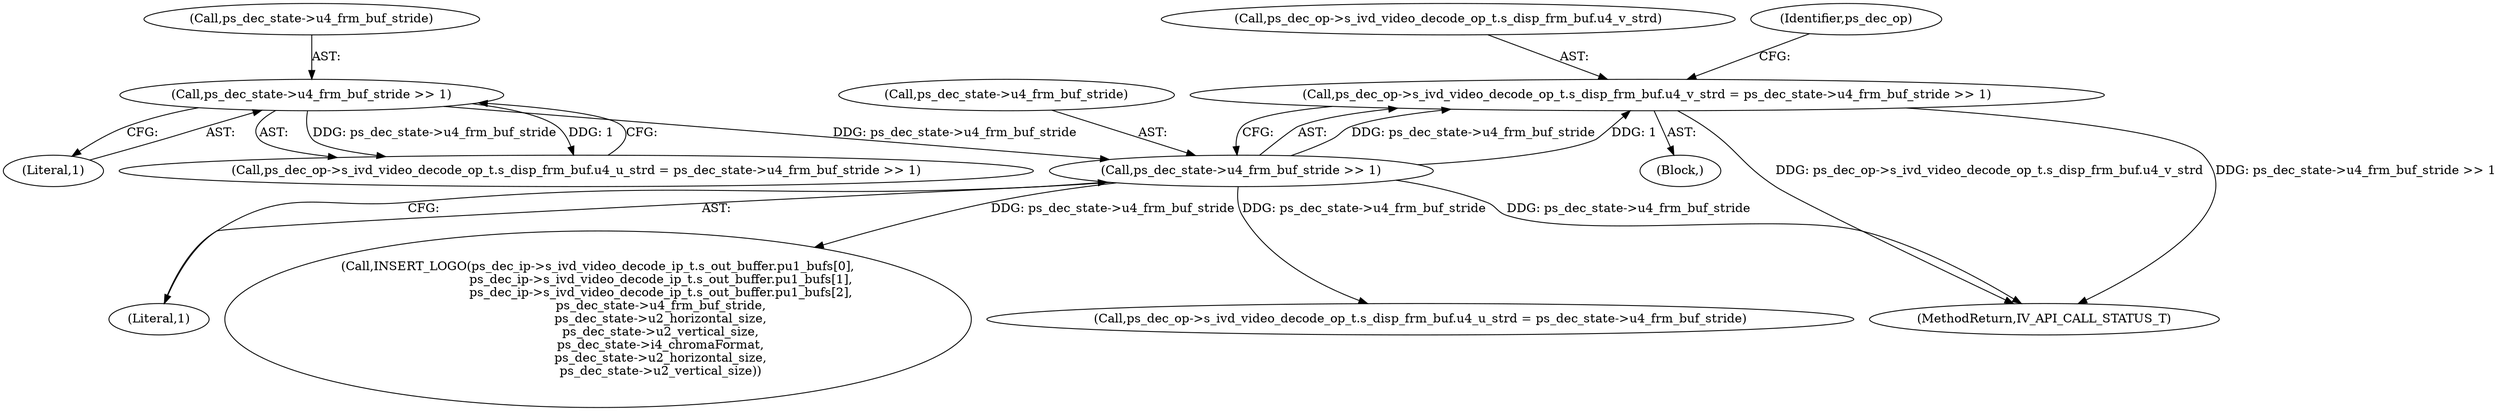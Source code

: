 digraph "0_Android_a86eb798d077b9b25c8f8c77e3c02c2f287c1ce7@pointer" {
"1000920" [label="(Call,ps_dec_op->s_ivd_video_decode_op_t.s_disp_frm_buf.u4_v_strd = ps_dec_state->u4_frm_buf_stride >> 1)"];
"1000928" [label="(Call,ps_dec_state->u4_frm_buf_stride >> 1)"];
"1000889" [label="(Call,ps_dec_state->u4_frm_buf_stride >> 1)"];
"1000890" [label="(Call,ps_dec_state->u4_frm_buf_stride)"];
"1000929" [label="(Call,ps_dec_state->u4_frm_buf_stride)"];
"1000893" [label="(Literal,1)"];
"1000928" [label="(Call,ps_dec_state->u4_frm_buf_stride >> 1)"];
"1000921" [label="(Call,ps_dec_op->s_ivd_video_decode_op_t.s_disp_frm_buf.u4_v_strd)"];
"1000523" [label="(Block,)"];
"1000889" [label="(Call,ps_dec_state->u4_frm_buf_stride >> 1)"];
"1001695" [label="(MethodReturn,IV_API_CALL_STATUS_T)"];
"1000932" [label="(Literal,1)"];
"1000920" [label="(Call,ps_dec_op->s_ivd_video_decode_op_t.s_disp_frm_buf.u4_v_strd = ps_dec_state->u4_frm_buf_stride >> 1)"];
"1000937" [label="(Identifier,ps_dec_op)"];
"1000881" [label="(Call,ps_dec_op->s_ivd_video_decode_op_t.s_disp_frm_buf.u4_u_strd = ps_dec_state->u4_frm_buf_stride >> 1)"];
"1001046" [label="(Call,INSERT_LOGO(ps_dec_ip->s_ivd_video_decode_ip_t.s_out_buffer.pu1_bufs[0],\n                                ps_dec_ip->s_ivd_video_decode_ip_t.s_out_buffer.pu1_bufs[1],\n                                ps_dec_ip->s_ivd_video_decode_ip_t.s_out_buffer.pu1_bufs[2],\n                                ps_dec_state->u4_frm_buf_stride,\n                                ps_dec_state->u2_horizontal_size,\n                                ps_dec_state->u2_vertical_size,\n                                ps_dec_state->i4_chromaFormat,\n                                ps_dec_state->u2_horizontal_size,\n                                ps_dec_state->u2_vertical_size))"];
"1000978" [label="(Call,ps_dec_op->s_ivd_video_decode_op_t.s_disp_frm_buf.u4_u_strd = ps_dec_state->u4_frm_buf_stride)"];
"1000920" -> "1000523"  [label="AST: "];
"1000920" -> "1000928"  [label="CFG: "];
"1000921" -> "1000920"  [label="AST: "];
"1000928" -> "1000920"  [label="AST: "];
"1000937" -> "1000920"  [label="CFG: "];
"1000920" -> "1001695"  [label="DDG: ps_dec_op->s_ivd_video_decode_op_t.s_disp_frm_buf.u4_v_strd"];
"1000920" -> "1001695"  [label="DDG: ps_dec_state->u4_frm_buf_stride >> 1"];
"1000928" -> "1000920"  [label="DDG: ps_dec_state->u4_frm_buf_stride"];
"1000928" -> "1000920"  [label="DDG: 1"];
"1000928" -> "1000932"  [label="CFG: "];
"1000929" -> "1000928"  [label="AST: "];
"1000932" -> "1000928"  [label="AST: "];
"1000928" -> "1001695"  [label="DDG: ps_dec_state->u4_frm_buf_stride"];
"1000889" -> "1000928"  [label="DDG: ps_dec_state->u4_frm_buf_stride"];
"1000928" -> "1000978"  [label="DDG: ps_dec_state->u4_frm_buf_stride"];
"1000928" -> "1001046"  [label="DDG: ps_dec_state->u4_frm_buf_stride"];
"1000889" -> "1000881"  [label="AST: "];
"1000889" -> "1000893"  [label="CFG: "];
"1000890" -> "1000889"  [label="AST: "];
"1000893" -> "1000889"  [label="AST: "];
"1000881" -> "1000889"  [label="CFG: "];
"1000889" -> "1000881"  [label="DDG: ps_dec_state->u4_frm_buf_stride"];
"1000889" -> "1000881"  [label="DDG: 1"];
}
